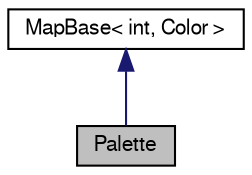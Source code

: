 digraph "Palette"
{
 // LATEX_PDF_SIZE
  edge [fontname="FreeSans",fontsize="10",labelfontname="FreeSans",labelfontsize="10"];
  node [fontname="FreeSans",fontsize="10",shape=record];
  Node0 [label="Palette",height=0.2,width=0.4,color="black", fillcolor="grey75", style="filled", fontcolor="black",tooltip="Map ints to different Colors."];
  Node1 -> Node0 [dir="back",color="midnightblue",fontsize="10",style="solid",fontname="FreeSans"];
  Node1 [label="MapBase\< int, Color \>",height=0.2,width=0.4,color="black", fillcolor="white", style="filled",URL="$a03161.html",tooltip=" "];
}
